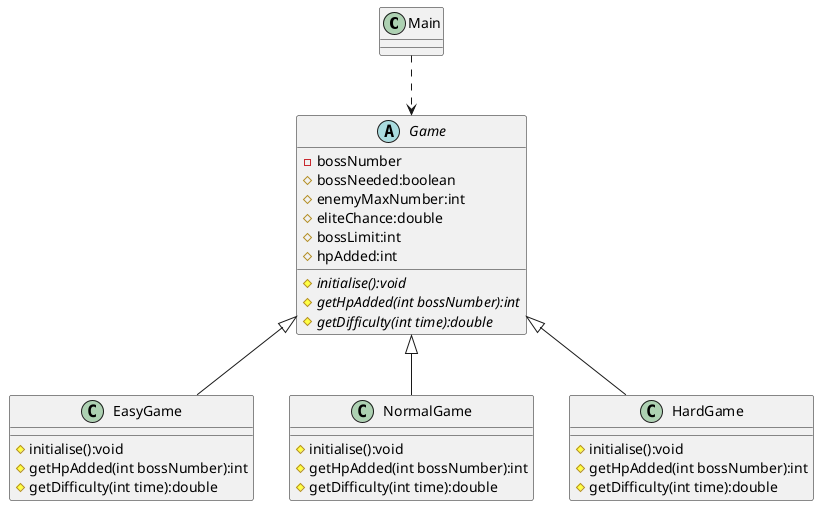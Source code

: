 @startuml
'https://plantuml.com/class-diagram

class Main

abstract class Game{
   - bossNumber
   # bossNeeded:boolean
   # enemyMaxNumber:int
   # eliteChance:double
   # bossLimit:int
   # hpAdded:int
   # {abstract} initialise():void
   # {abstract} getHpAdded(int bossNumber):int
   # {abstract} getDifficulty(int time):double
}

Game <|-- EasyGame
Game <|-- NormalGame
Game <|-- HardGame
Main ..> Game

class EasyGame{
    # initialise():void
    # getHpAdded(int bossNumber):int
    # getDifficulty(int time):double
}

class NormalGame{
    # initialise():void
    # getHpAdded(int bossNumber):int
    # getDifficulty(int time):double
}

class HardGame{
    # initialise():void
    # getHpAdded(int bossNumber):int
    # getDifficulty(int time):double
}

@enduml